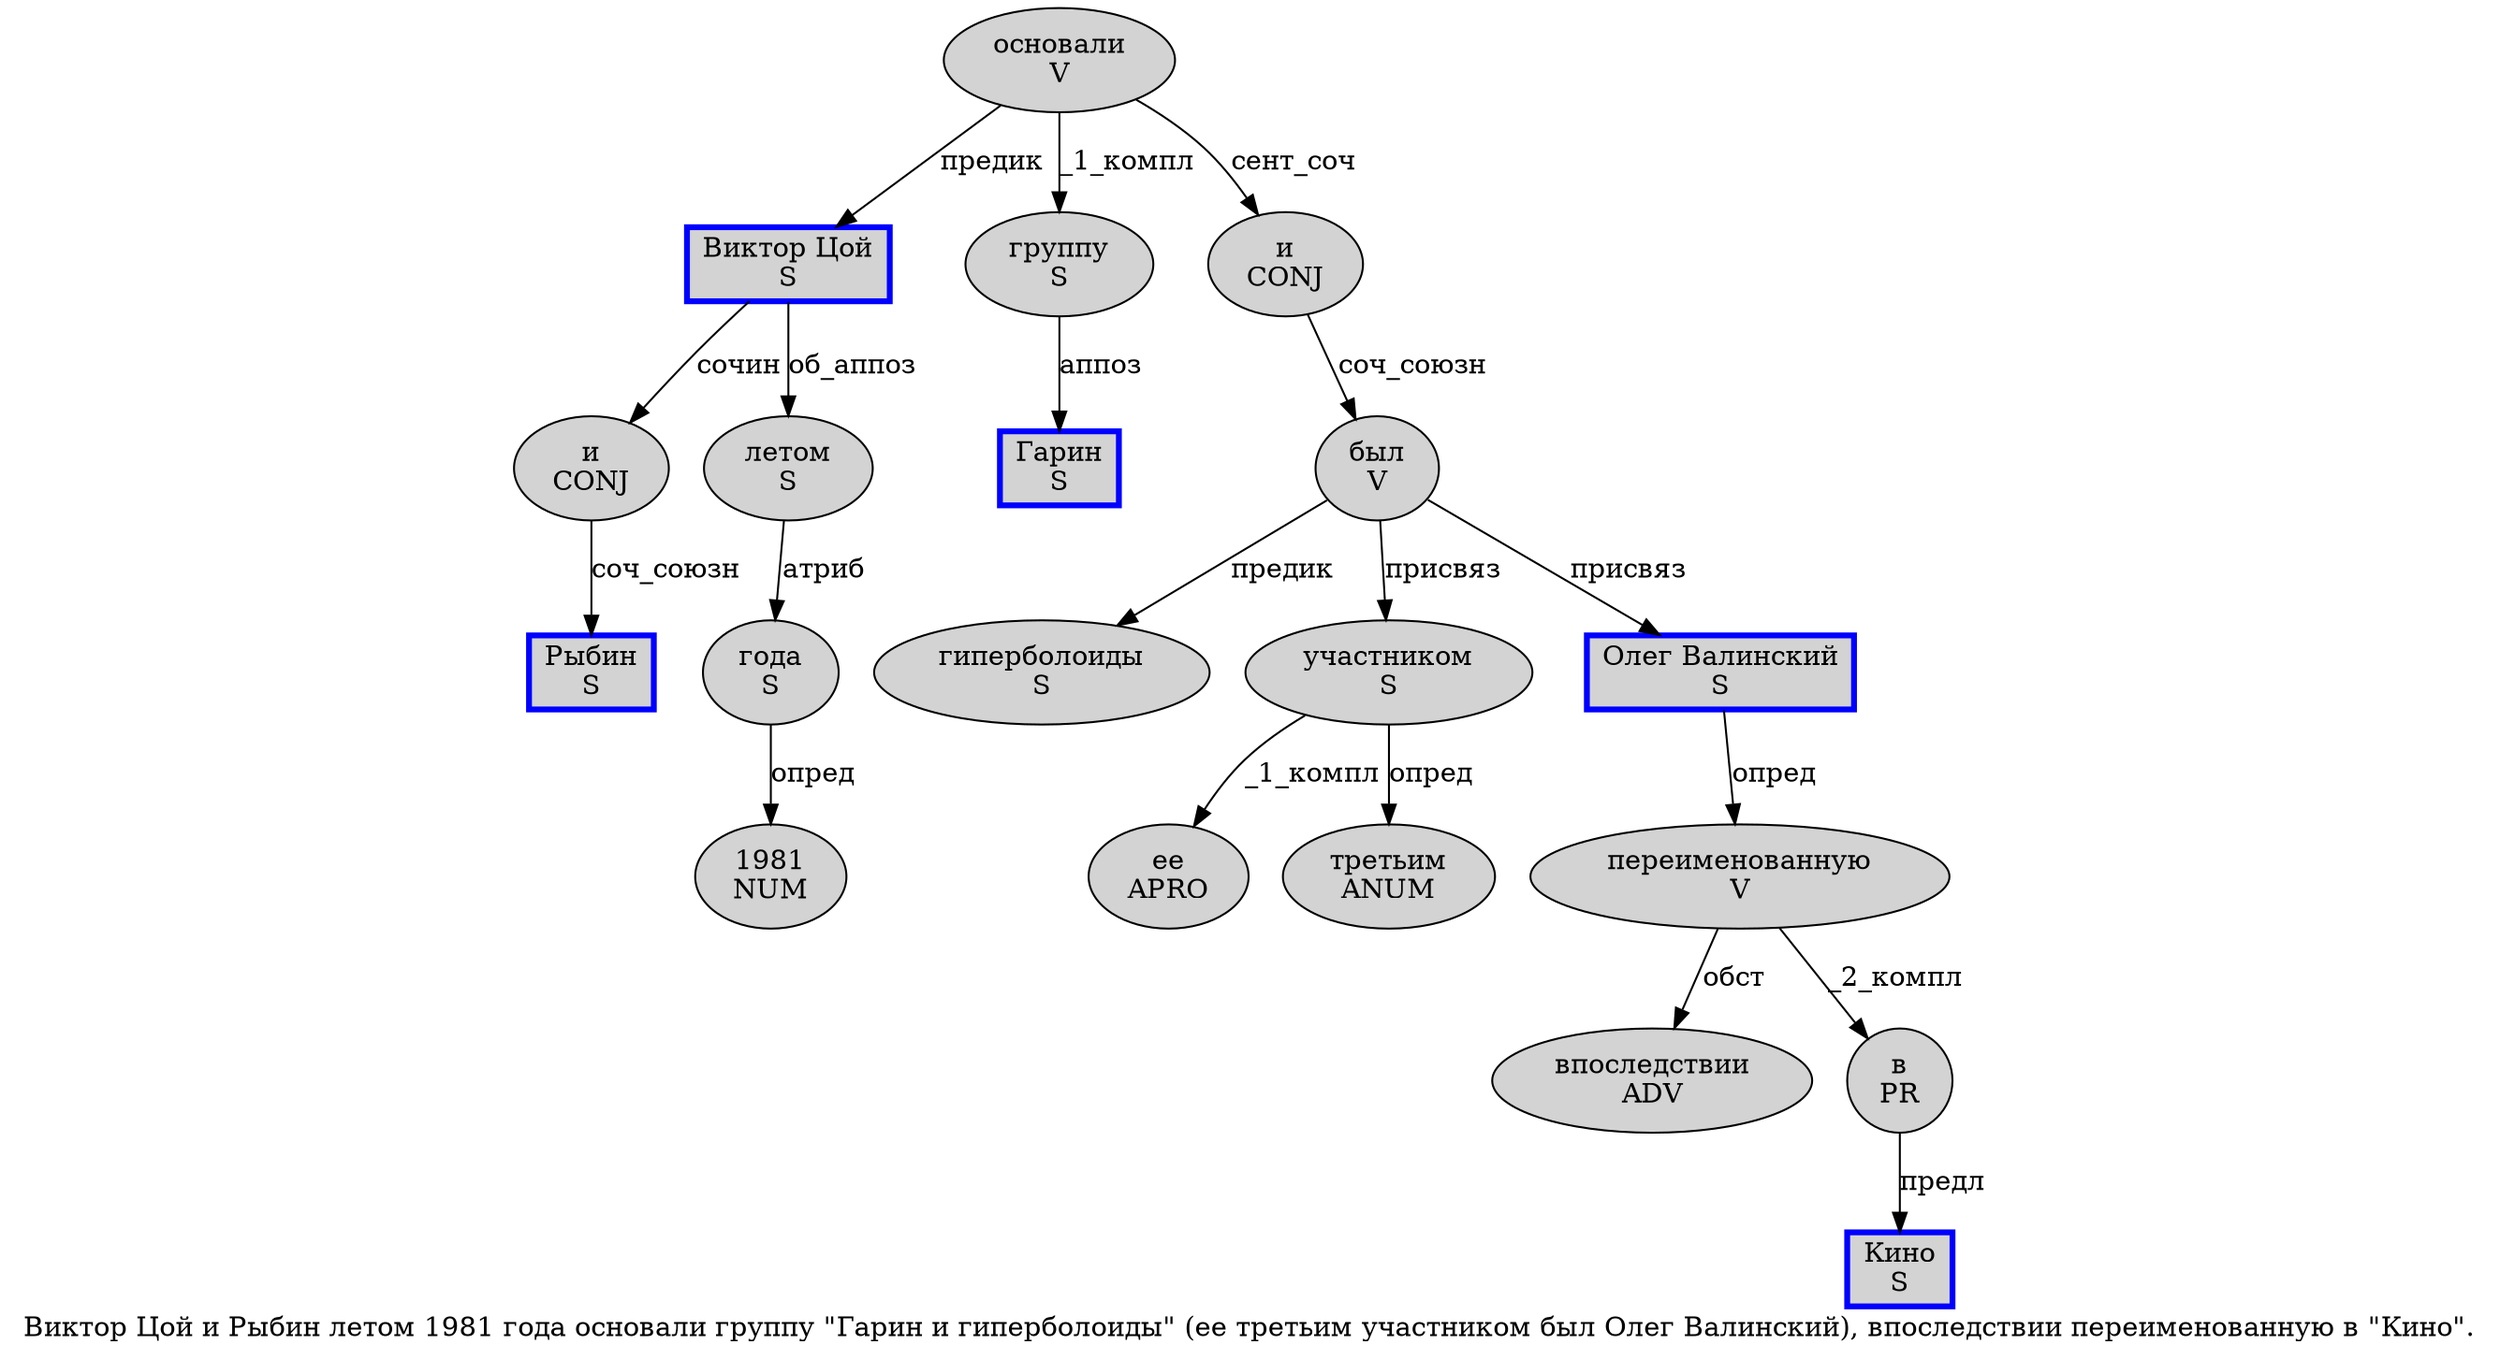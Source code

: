 digraph SENTENCE_910 {
	graph [label="Виктор Цой и Рыбин летом 1981 года основали группу \"Гарин и гиперболоиды\" (ее третьим участником был Олег Валинский), впоследствии переименованную в \"Кино\"."]
	node [style=filled]
		0 [label="Виктор Цой
S" color=blue fillcolor=lightgray penwidth=3 shape=box]
		1 [label="и
CONJ" color="" fillcolor=lightgray penwidth=1 shape=ellipse]
		2 [label="Рыбин
S" color=blue fillcolor=lightgray penwidth=3 shape=box]
		3 [label="летом
S" color="" fillcolor=lightgray penwidth=1 shape=ellipse]
		4 [label="1981
NUM" color="" fillcolor=lightgray penwidth=1 shape=ellipse]
		5 [label="года
S" color="" fillcolor=lightgray penwidth=1 shape=ellipse]
		6 [label="основали
V" color="" fillcolor=lightgray penwidth=1 shape=ellipse]
		7 [label="группу
S" color="" fillcolor=lightgray penwidth=1 shape=ellipse]
		9 [label="Гарин
S" color=blue fillcolor=lightgray penwidth=3 shape=box]
		10 [label="и
CONJ" color="" fillcolor=lightgray penwidth=1 shape=ellipse]
		11 [label="гиперболоиды
S" color="" fillcolor=lightgray penwidth=1 shape=ellipse]
		14 [label="ее
APRO" color="" fillcolor=lightgray penwidth=1 shape=ellipse]
		15 [label="третьим
ANUM" color="" fillcolor=lightgray penwidth=1 shape=ellipse]
		16 [label="участником
S" color="" fillcolor=lightgray penwidth=1 shape=ellipse]
		17 [label="был
V" color="" fillcolor=lightgray penwidth=1 shape=ellipse]
		18 [label="Олег Валинский
S" color=blue fillcolor=lightgray penwidth=3 shape=box]
		21 [label="впоследствии
ADV" color="" fillcolor=lightgray penwidth=1 shape=ellipse]
		22 [label="переименованную
V" color="" fillcolor=lightgray penwidth=1 shape=ellipse]
		23 [label="в
PR" color="" fillcolor=lightgray penwidth=1 shape=ellipse]
		25 [label="Кино
S" color=blue fillcolor=lightgray penwidth=3 shape=box]
			5 -> 4 [label="опред"]
			22 -> 21 [label="обст"]
			22 -> 23 [label="_2_компл"]
			23 -> 25 [label="предл"]
			0 -> 3 [label="об_аппоз"]
			0 -> 1 [label="сочин"]
			1 -> 2 [label="соч_союзн"]
			16 -> 14 [label="_1_компл"]
			16 -> 15 [label="опред"]
			7 -> 9 [label="аппоз"]
			6 -> 0 [label="предик"]
			6 -> 7 [label="_1_компл"]
			6 -> 10 [label="сент_соч"]
			3 -> 5 [label="атриб"]
			17 -> 11 [label="предик"]
			17 -> 16 [label="присвяз"]
			17 -> 18 [label="присвяз"]
			10 -> 17 [label="соч_союзн"]
			18 -> 22 [label="опред"]
}